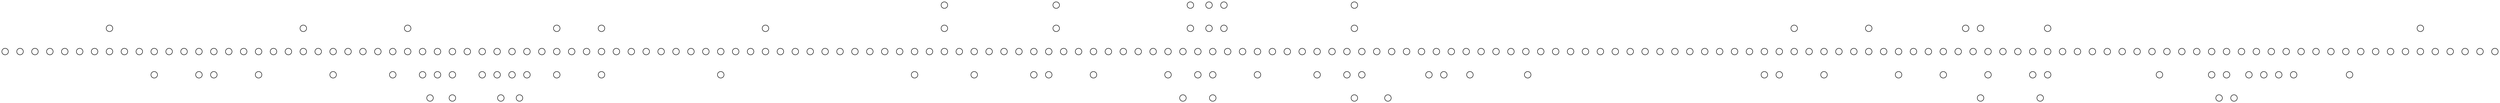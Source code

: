 
digraph G {
  graph [ overlap="scalexy" penwidth="0.2" splines=none outputorder=edgesfirst size=100 sep="+0.4" esep="+0.0"]
  node [ shape="circle" width="0.2" height="0.2" label="" ]
        clause_1 [ ]
    clause_10 [ ]
    clause_100 [ ]
    clause_101 [ ]
    clause_102 [ ]
    clause_103 [ ]
    clause_104 [ ]
    clause_105 [ ]
    clause_106 [ ]
    clause_107 [ ]
    clause_108 [ ]
    clause_109 [ ]
    clause_11 [ ]
    clause_110 [ ]
    clause_111 [ ]
    clause_112 [ ]
    clause_113 [ ]
    clause_114 [ ]
    clause_115 [ ]
    clause_116 [ ]
    clause_117 [ ]
    clause_118 [ ]
    clause_119 [ ]
    clause_12 [ ]
    clause_120 [ ]
    clause_121 [ ]
    clause_122 [ ]
    clause_123 [ ]
    clause_124 [ ]
    clause_125 [ ]
    clause_126 [ ]
    clause_127 [ ]
    clause_128 [ ]
    clause_129 [ ]
    clause_13 [ ]
    clause_130 [ ]
    clause_131 [ ]
    clause_132 [ ]
    clause_133 [ ]
    clause_134 [ ]
    clause_135 [ ]
    clause_136 [ ]
    clause_137 [ ]
    clause_138 [ ]
    clause_139 [ ]
    clause_14 [ ]
    clause_140 [ ]
    clause_141 [ ]
    clause_142 [ ]
    clause_143 [ ]
    clause_144 [ ]
    clause_145 [ ]
    clause_146 [ ]
    clause_147 [ ]
    clause_148 [ ]
    clause_149 [ ]
    clause_15 [ ]
    clause_150 [ ]
    clause_151 [ ]
    clause_152 [ ]
    clause_153 [ ]
    clause_154 [ ]
    clause_155 [ ]
    clause_156 [ ]
    clause_157 [ ]
    clause_158 [ ]
    clause_159 [ ]
    clause_16 [ ]
    clause_160 [ ]
    clause_161 [ ]
    clause_162 [ ]
    clause_163 [ ]
    clause_164 [ ]
    clause_165 [ ]
    clause_166 [ ]
    clause_167 [ ]
    clause_168 [ ]
    clause_169 [ ]
    clause_17 [ ]
    clause_170 [ ]
    clause_171 [ ]
    clause_172 [ ]
    clause_173 [ ]
    clause_174 [ ]
    clause_175 [ ]
    clause_176 [ ]
    clause_177 [ ]
    clause_178 [ ]
    clause_179 [ ]
    clause_18 [ ]
    clause_180 [ ]
    clause_181 [ ]
    clause_182 [ ]
    clause_183 [ ]
    clause_184 [ ]
    clause_185 [ ]
    clause_186 [ ]
    clause_19 [ ]
    clause_2 [ ]
    clause_20 [ ]
    clause_21 [ ]
    clause_22 [ ]
    clause_23 [ ]
    clause_24 [ ]
    clause_25 [ ]
    clause_26 [ ]
    clause_27 [ ]
    clause_28 [ ]
    clause_29 [ ]
    clause_3 [ ]
    clause_30 [ ]
    clause_31 [ ]
    clause_32 [ ]
    clause_33 [ ]
    clause_34 [ ]
    clause_35 [ ]
    clause_36 [ ]
    clause_37 [ ]
    clause_38 [ ]
    clause_39 [ ]
    clause_4 [ ]
    clause_40 [ ]
    clause_41 [ ]
    clause_42 [ ]
    clause_43 [ ]
    clause_44 [ ]
    clause_45 [ ]
    clause_46 [ ]
    clause_47 [ ]
    clause_48 [ ]
    clause_49 [ ]
    clause_5 [ ]
    clause_50 [ ]
    clause_51 [ ]
    clause_52 [ ]
    clause_53 [ ]
    clause_54 [ ]
    clause_55 [ ]
    clause_56 [ ]
    clause_57 [ ]
    clause_58 [ ]
    clause_59 [ ]
    clause_6 [ ]
    clause_60 [ ]
    clause_61 [ ]
    clause_62 [ ]
    clause_63 [ ]
    clause_64 [ ]
    clause_65 [ ]
    clause_66 [ ]
    clause_67 [ ]
    clause_68 [ ]
    clause_69 [ ]
    clause_7 [ ]
    clause_70 [ ]
    clause_71 [ ]
    clause_72 [ ]
    clause_73 [ ]
    clause_74 [ ]
    clause_75 [ ]
    clause_76 [ ]
    clause_77 [ ]
    clause_78 [ ]
    clause_79 [ ]
    clause_8 [ ]
    clause_80 [ ]
    clause_81 [ ]
    clause_82 [ ]
    clause_83 [ ]
    clause_84 [ ]
    clause_85 [ ]
    clause_86 [ ]
    clause_87 [ ]
    clause_88 [ ]
    clause_89 [ ]
    clause_9 [ ]
    clause_90 [ ]
    clause_91 [ ]
    clause_92 [ ]
    clause_93 [ ]
    clause_94 [ ]
    clause_95 [ ]
    clause_96 [ ]
    clause_97 [ ]
    clause_98 [ ]
    clause_99 [ ]
    var_1 [ ]
    var_10 [ ]
    var_11 [ ]
    var_12 [ ]
    var_13 [ ]
    var_14 [ ]
    var_15 [ ]
    var_16 [ ]
    var_17 [ ]
    var_18 [ ]
    var_19 [ ]
    var_2 [ ]
    var_20 [ ]
    var_21 [ ]
    var_22 [ ]
    var_23 [ ]
    var_24 [ ]
    var_25 [ ]
    var_26 [ ]
    var_27 [ ]
    var_28 [ ]
    var_29 [ ]
    var_3 [ ]
    var_30 [ ]
    var_31 [ ]
    var_32 [ ]
    var_33 [ ]
    var_34 [ ]
    var_35 [ ]
    var_36 [ ]
    var_37 [ ]
    var_38 [ ]
    var_39 [ ]
    var_4 [ ]
    var_40 [ ]
    var_41 [ ]
    var_42 [ ]
    var_43 [ ]
    var_44 [ ]
    var_45 [ ]
    var_46 [ ]
    var_47 [ ]
    var_48 [ ]
    var_49 [ ]
    var_5 [ ]
    var_50 [ ]
    var_51 [ ]
    var_52 [ ]
    var_53 [ ]
    var_54 [ ]
    var_55 [ ]
    var_56 [ ]
    var_57 [ ]
    var_58 [ ]
    var_59 [ ]
    var_6 [ ]
    var_60 [ ]
    var_61 [ ]
    var_62 [ ]
    var_63 [ ]
    var_64 [ ]
    var_65 [ ]
    var_66 [ ]
    var_7 [ ]
    var_8 [ ]
    var_9 [ ]
    clause_1 -> var_1 [ ]
    clause_1 -> var_2 [ ]
    clause_10 -> var_19 [ ]
    clause_10 -> var_20 [ ]
    clause_100 -> var_32 [ ]
    clause_101 -> var_34 [ ]
    clause_102 -> var_36 [ ]
    clause_103 -> var_37 [ ]
    clause_104 -> var_40 [ ]
    clause_105 -> var_42 [ ]
    clause_106 -> var_43 [ ]
    clause_107 -> var_45 [ ]
    clause_108 -> var_48 [ ]
    clause_109 -> var_2 [ ]
    clause_11 -> var_21 [ ]
    clause_11 -> var_22 [ ]
    clause_110 -> var_4 [ ]
    clause_111 -> var_5 [ ]
    clause_112 -> var_7 [ ]
    clause_113 -> var_9 [ ]
    clause_114 -> var_11 [ ]
    clause_115 -> var_14 [ ]
    clause_116 -> var_15 [ ]
    clause_117 -> var_18 [ ]
    clause_118 -> var_20 [ ]
    clause_119 -> var_21 [ ]
    clause_12 -> var_23 [ ]
    clause_12 -> var_24 [ ]
    clause_120 -> var_23 [ ]
    clause_121 -> var_25 [ ]
    clause_122 -> var_27 [ ]
    clause_123 -> var_30 [ ]
    clause_124 -> var_31 [ ]
    clause_125 -> var_34 [ ]
    clause_126 -> var_36 [ ]
    clause_127 -> var_37 [ ]
    clause_128 -> var_39 [ ]
    clause_129 -> var_41 [ ]
    clause_13 -> var_25 [ ]
    clause_13 -> var_26 [ ]
    clause_130 -> var_43 [ ]
    clause_131 -> var_46 [ ]
    clause_132 -> var_47 [ ]
    clause_133 -> var_1 [ ]
    clause_134 -> var_3 [ ]
    clause_135 -> var_5 [ ]
    clause_136 -> var_8 [ ]
    clause_137 -> var_9 [ ]
    clause_138 -> var_11 [ ]
    clause_139 -> var_13 [ ]
    clause_14 -> var_27 [ ]
    clause_14 -> var_28 [ ]
    clause_140 -> var_16 [ ]
    clause_141 -> var_17 [ ]
    clause_142 -> var_19 [ ]
    clause_143 -> var_21 [ ]
    clause_144 -> var_24 [ ]
    clause_145 -> var_25 [ ]
    clause_146 -> var_27 [ ]
    clause_147 -> var_29 [ ]
    clause_148 -> var_32 [ ]
    clause_149 -> var_33 [ ]
    clause_15 -> var_29 [ ]
    clause_15 -> var_30 [ ]
    clause_150 -> var_35 [ ]
    clause_151 -> var_37 [ ]
    clause_152 -> var_40 [ ]
    clause_153 -> var_41 [ ]
    clause_154 -> var_43 [ ]
    clause_155 -> var_45 [ ]
    clause_156 -> var_48 [ ]
    clause_157 -> var_1 [ ]
    clause_158 -> var_4 [ ]
    clause_159 -> var_5 [ ]
    clause_16 -> var_31 [ ]
    clause_16 -> var_32 [ ]
    clause_160 -> var_8 [ ]
    clause_161 -> var_10 [ ]
    clause_162 -> var_12 [ ]
    clause_163 -> var_14 [ ]
    clause_164 -> var_16 [ ]
    clause_165 -> var_17 [ ]
    clause_166 -> var_20 [ ]
    clause_167 -> var_21 [ ]
    clause_168 -> var_24 [ ]
    clause_169 -> var_26 [ ]
    clause_17 -> var_33 [ ]
    clause_17 -> var_34 [ ]
    clause_170 -> var_28 [ ]
    clause_171 -> var_30 [ ]
    clause_172 -> var_32 [ ]
    clause_173 -> var_33 [ ]
    clause_174 -> var_36 [ ]
    clause_175 -> var_37 [ ]
    clause_176 -> var_40 [ ]
    clause_177 -> var_42 [ ]
    clause_178 -> var_44 [ ]
    clause_179 -> var_46 [ ]
    clause_18 -> var_35 [ ]
    clause_18 -> var_36 [ ]
    clause_180 -> var_48 [ ]
    clause_181 -> var_49 [ ]
    clause_181 -> var_50 [ ]
    clause_181 -> var_51 [ ]
    clause_182 -> var_52 [ ]
    clause_182 -> var_53 [ ]
    clause_182 -> var_54 [ ]
    clause_183 -> var_55 [ ]
    clause_183 -> var_56 [ ]
    clause_183 -> var_57 [ ]
    clause_184 -> var_58 [ ]
    clause_184 -> var_59 [ ]
    clause_184 -> var_60 [ ]
    clause_185 -> var_61 [ ]
    clause_185 -> var_62 [ ]
    clause_185 -> var_63 [ ]
    clause_186 -> var_64 [ ]
    clause_186 -> var_65 [ ]
    clause_186 -> var_66 [ ]
    clause_19 -> var_37 [ ]
    clause_19 -> var_38 [ ]
    clause_2 -> var_3 [ ]
    clause_2 -> var_4 [ ]
    clause_20 -> var_39 [ ]
    clause_20 -> var_40 [ ]
    clause_21 -> var_41 [ ]
    clause_21 -> var_42 [ ]
    clause_22 -> var_43 [ ]
    clause_22 -> var_44 [ ]
    clause_23 -> var_45 [ ]
    clause_23 -> var_46 [ ]
    clause_24 -> var_47 [ ]
    clause_24 -> var_48 [ ]
    clause_3 -> var_5 [ ]
    clause_3 -> var_6 [ ]
    clause_37 -> var_1 [ ]
    clause_38 -> var_3 [ ]
    clause_39 -> var_5 [ ]
    clause_4 -> var_7 [ ]
    clause_4 -> var_8 [ ]
    clause_40 -> var_8 [ ]
    clause_41 -> var_10 [ ]
    clause_42 -> var_11 [ ]
    clause_43 -> var_13 [ ]
    clause_44 -> var_15 [ ]
    clause_45 -> var_17 [ ]
    clause_46 -> var_19 [ ]
    clause_47 -> var_21 [ ]
    clause_48 -> var_24 [ ]
    clause_49 -> var_26 [ ]
    clause_5 -> var_10 [ ]
    clause_5 -> var_9 [ ]
    clause_50 -> var_27 [ ]
    clause_51 -> var_29 [ ]
    clause_52 -> var_31 [ ]
    clause_53 -> var_33 [ ]
    clause_54 -> var_35 [ ]
    clause_55 -> var_37 [ ]
    clause_56 -> var_40 [ ]
    clause_57 -> var_42 [ ]
    clause_58 -> var_43 [ ]
    clause_59 -> var_45 [ ]
    clause_6 -> var_11 [ ]
    clause_6 -> var_12 [ ]
    clause_60 -> var_47 [ ]
    clause_61 -> var_2 [ ]
    clause_62 -> var_3 [ ]
    clause_63 -> var_6 [ ]
    clause_64 -> var_8 [ ]
    clause_65 -> var_9 [ ]
    clause_66 -> var_12 [ ]
    clause_67 -> var_13 [ ]
    clause_68 -> var_16 [ ]
    clause_69 -> var_18 [ ]
    clause_7 -> var_13 [ ]
    clause_7 -> var_14 [ ]
    clause_70 -> var_19 [ ]
    clause_71 -> var_22 [ ]
    clause_72 -> var_24 [ ]
    clause_73 -> var_25 [ ]
    clause_74 -> var_28 [ ]
    clause_75 -> var_29 [ ]
    clause_76 -> var_32 [ ]
    clause_77 -> var_34 [ ]
    clause_78 -> var_35 [ ]
    clause_79 -> var_38 [ ]
    clause_8 -> var_15 [ ]
    clause_8 -> var_16 [ ]
    clause_80 -> var_40 [ ]
    clause_81 -> var_41 [ ]
    clause_82 -> var_44 [ ]
    clause_83 -> var_45 [ ]
    clause_84 -> var_48 [ ]
    clause_85 -> var_2 [ ]
    clause_86 -> var_4 [ ]
    clause_87 -> var_5 [ ]
    clause_88 -> var_8 [ ]
    clause_89 -> var_10 [ ]
    clause_9 -> var_17 [ ]
    clause_9 -> var_18 [ ]
    clause_90 -> var_11 [ ]
    clause_91 -> var_13 [ ]
    clause_92 -> var_16 [ ]
    clause_93 -> var_18 [ ]
    clause_94 -> var_20 [ ]
    clause_95 -> var_21 [ ]
    clause_96 -> var_24 [ ]
    clause_97 -> var_26 [ ]
    clause_98 -> var_27 [ ]
    clause_99 -> var_29 [ ]
    var_1 -> clause_28 [ ]
    var_1 -> clause_34 [ ]
    var_10 -> clause_28 [ ]
    var_11 -> clause_28 [ ]
    var_11 -> clause_31 [ ]
    var_12 -> clause_25 [ ]
    var_12 -> clause_34 [ ]
    var_13 -> clause_28 [ ]
    var_13 -> clause_34 [ ]
    var_14 -> clause_25 [ ]
    var_14 -> clause_31 [ ]
    var_15 -> clause_31 [ ]
    var_15 -> clause_34 [ ]
    var_16 -> clause_25 [ ]
    var_16 -> clause_28 [ ]
    var_17 -> clause_29 [ ]
    var_17 -> clause_35 [ ]
    var_18 -> clause_26 [ ]
    var_18 -> clause_32 [ ]
    var_19 -> clause_26 [ ]
    var_19 -> clause_32 [ ]
    var_19 -> clause_35 [ ]
    var_2 -> clause_25 [ ]
    var_2 -> clause_31 [ ]
    var_20 -> clause_29 [ ]
    var_21 -> clause_35 [ ]
    var_22 -> clause_26 [ ]
    var_22 -> clause_29 [ ]
    var_22 -> clause_32 [ ]
    var_23 -> clause_29 [ ]
    var_23 -> clause_35 [ ]
    var_24 -> clause_26 [ ]
    var_24 -> clause_32 [ ]
    var_25 -> clause_26 [ ]
    var_25 -> clause_32 [ ]
    var_25 -> clause_35 [ ]
    var_26 -> clause_29 [ ]
    var_27 -> clause_29 [ ]
    var_27 -> clause_32 [ ]
    var_28 -> clause_26 [ ]
    var_28 -> clause_35 [ ]
    var_29 -> clause_29 [ ]
    var_29 -> clause_35 [ ]
    var_3 -> clause_25 [ ]
    var_3 -> clause_31 [ ]
    var_3 -> clause_34 [ ]
    var_30 -> clause_26 [ ]
    var_30 -> clause_32 [ ]
    var_31 -> clause_32 [ ]
    var_31 -> clause_35 [ ]
    var_32 -> clause_26 [ ]
    var_32 -> clause_29 [ ]
    var_33 -> clause_30 [ ]
    var_33 -> clause_36 [ ]
    var_34 -> clause_27 [ ]
    var_34 -> clause_33 [ ]
    var_35 -> clause_27 [ ]
    var_35 -> clause_33 [ ]
    var_35 -> clause_36 [ ]
    var_36 -> clause_30 [ ]
    var_37 -> clause_36 [ ]
    var_38 -> clause_27 [ ]
    var_38 -> clause_30 [ ]
    var_38 -> clause_33 [ ]
    var_39 -> clause_30 [ ]
    var_39 -> clause_36 [ ]
    var_4 -> clause_28 [ ]
    var_40 -> clause_27 [ ]
    var_40 -> clause_33 [ ]
    var_41 -> clause_27 [ ]
    var_41 -> clause_33 [ ]
    var_41 -> clause_36 [ ]
    var_42 -> clause_30 [ ]
    var_43 -> clause_30 [ ]
    var_43 -> clause_33 [ ]
    var_44 -> clause_27 [ ]
    var_44 -> clause_36 [ ]
    var_45 -> clause_30 [ ]
    var_45 -> clause_36 [ ]
    var_46 -> clause_27 [ ]
    var_46 -> clause_33 [ ]
    var_47 -> clause_33 [ ]
    var_47 -> clause_36 [ ]
    var_48 -> clause_27 [ ]
    var_48 -> clause_30 [ ]
    var_49 -> clause_37 [ ]
    var_49 -> clause_38 [ ]
    var_49 -> clause_39 [ ]
    var_49 -> clause_40 [ ]
    var_49 -> clause_41 [ ]
    var_49 -> clause_42 [ ]
    var_49 -> clause_43 [ ]
    var_49 -> clause_44 [ ]
    var_5 -> clause_34 [ ]
    var_50 -> clause_45 [ ]
    var_50 -> clause_46 [ ]
    var_50 -> clause_47 [ ]
    var_50 -> clause_48 [ ]
    var_50 -> clause_49 [ ]
    var_50 -> clause_50 [ ]
    var_50 -> clause_51 [ ]
    var_50 -> clause_52 [ ]
    var_51 -> clause_53 [ ]
    var_51 -> clause_54 [ ]
    var_51 -> clause_55 [ ]
    var_51 -> clause_56 [ ]
    var_51 -> clause_57 [ ]
    var_51 -> clause_58 [ ]
    var_51 -> clause_59 [ ]
    var_51 -> clause_60 [ ]
    var_52 -> clause_61 [ ]
    var_52 -> clause_62 [ ]
    var_52 -> clause_63 [ ]
    var_52 -> clause_64 [ ]
    var_52 -> clause_65 [ ]
    var_52 -> clause_66 [ ]
    var_52 -> clause_67 [ ]
    var_52 -> clause_68 [ ]
    var_53 -> clause_69 [ ]
    var_53 -> clause_70 [ ]
    var_53 -> clause_71 [ ]
    var_53 -> clause_72 [ ]
    var_53 -> clause_73 [ ]
    var_53 -> clause_74 [ ]
    var_53 -> clause_75 [ ]
    var_53 -> clause_76 [ ]
    var_54 -> clause_77 [ ]
    var_54 -> clause_78 [ ]
    var_54 -> clause_79 [ ]
    var_54 -> clause_80 [ ]
    var_54 -> clause_81 [ ]
    var_54 -> clause_82 [ ]
    var_54 -> clause_83 [ ]
    var_54 -> clause_84 [ ]
    var_55 -> clause_85 [ ]
    var_55 -> clause_86 [ ]
    var_55 -> clause_87 [ ]
    var_55 -> clause_88 [ ]
    var_55 -> clause_89 [ ]
    var_55 -> clause_90 [ ]
    var_55 -> clause_91 [ ]
    var_55 -> clause_92 [ ]
    var_56 -> clause_100 [ ]
    var_56 -> clause_93 [ ]
    var_56 -> clause_94 [ ]
    var_56 -> clause_95 [ ]
    var_56 -> clause_96 [ ]
    var_56 -> clause_97 [ ]
    var_56 -> clause_98 [ ]
    var_56 -> clause_99 [ ]
    var_57 -> clause_101 [ ]
    var_57 -> clause_102 [ ]
    var_57 -> clause_103 [ ]
    var_57 -> clause_104 [ ]
    var_57 -> clause_105 [ ]
    var_57 -> clause_106 [ ]
    var_57 -> clause_107 [ ]
    var_57 -> clause_108 [ ]
    var_58 -> clause_109 [ ]
    var_58 -> clause_110 [ ]
    var_58 -> clause_111 [ ]
    var_58 -> clause_112 [ ]
    var_58 -> clause_113 [ ]
    var_58 -> clause_114 [ ]
    var_58 -> clause_115 [ ]
    var_58 -> clause_116 [ ]
    var_59 -> clause_117 [ ]
    var_59 -> clause_118 [ ]
    var_59 -> clause_119 [ ]
    var_59 -> clause_120 [ ]
    var_59 -> clause_121 [ ]
    var_59 -> clause_122 [ ]
    var_59 -> clause_123 [ ]
    var_59 -> clause_124 [ ]
    var_6 -> clause_25 [ ]
    var_6 -> clause_28 [ ]
    var_6 -> clause_31 [ ]
    var_60 -> clause_125 [ ]
    var_60 -> clause_126 [ ]
    var_60 -> clause_127 [ ]
    var_60 -> clause_128 [ ]
    var_60 -> clause_129 [ ]
    var_60 -> clause_130 [ ]
    var_60 -> clause_131 [ ]
    var_60 -> clause_132 [ ]
    var_61 -> clause_133 [ ]
    var_61 -> clause_134 [ ]
    var_61 -> clause_135 [ ]
    var_61 -> clause_136 [ ]
    var_61 -> clause_137 [ ]
    var_61 -> clause_138 [ ]
    var_61 -> clause_139 [ ]
    var_61 -> clause_140 [ ]
    var_62 -> clause_141 [ ]
    var_62 -> clause_142 [ ]
    var_62 -> clause_143 [ ]
    var_62 -> clause_144 [ ]
    var_62 -> clause_145 [ ]
    var_62 -> clause_146 [ ]
    var_62 -> clause_147 [ ]
    var_62 -> clause_148 [ ]
    var_63 -> clause_149 [ ]
    var_63 -> clause_150 [ ]
    var_63 -> clause_151 [ ]
    var_63 -> clause_152 [ ]
    var_63 -> clause_153 [ ]
    var_63 -> clause_154 [ ]
    var_63 -> clause_155 [ ]
    var_63 -> clause_156 [ ]
    var_64 -> clause_157 [ ]
    var_64 -> clause_158 [ ]
    var_64 -> clause_159 [ ]
    var_64 -> clause_160 [ ]
    var_64 -> clause_161 [ ]
    var_64 -> clause_162 [ ]
    var_64 -> clause_163 [ ]
    var_64 -> clause_164 [ ]
    var_65 -> clause_165 [ ]
    var_65 -> clause_166 [ ]
    var_65 -> clause_167 [ ]
    var_65 -> clause_168 [ ]
    var_65 -> clause_169 [ ]
    var_65 -> clause_170 [ ]
    var_65 -> clause_171 [ ]
    var_65 -> clause_172 [ ]
    var_66 -> clause_173 [ ]
    var_66 -> clause_174 [ ]
    var_66 -> clause_175 [ ]
    var_66 -> clause_176 [ ]
    var_66 -> clause_177 [ ]
    var_66 -> clause_178 [ ]
    var_66 -> clause_179 [ ]
    var_66 -> clause_180 [ ]
    var_7 -> clause_28 [ ]
    var_7 -> clause_34 [ ]
    var_8 -> clause_25 [ ]
    var_8 -> clause_31 [ ]
    var_9 -> clause_25 [ ]
    var_9 -> clause_31 [ ]
    var_9 -> clause_34 [ ]

}
